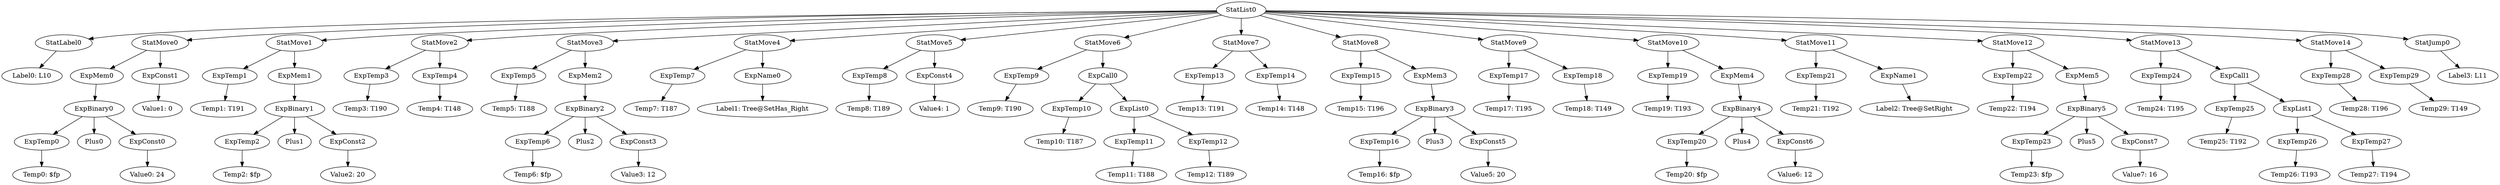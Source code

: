 digraph {
	ordering = out;
	ExpTemp29 -> "Temp29: T149";
	ExpTemp27 -> "Temp27: T194";
	ExpTemp26 -> "Temp26: T193";
	StatJump0 -> "Label3: L11";
	ExpCall1 -> ExpTemp25;
	ExpCall1 -> ExpList1;
	ExpTemp25 -> "Temp25: T192";
	StatMove13 -> ExpTemp24;
	StatMove13 -> ExpCall1;
	ExpTemp24 -> "Temp24: T195";
	ExpConst7 -> "Value7: 16";
	ExpBinary5 -> ExpTemp23;
	ExpBinary5 -> Plus5;
	ExpBinary5 -> ExpConst7;
	StatMove11 -> ExpTemp21;
	StatMove11 -> ExpName1;
	ExpMem4 -> ExpBinary4;
	ExpTemp20 -> "Temp20: $fp";
	StatMove10 -> ExpTemp19;
	StatMove10 -> ExpMem4;
	StatMove9 -> ExpTemp17;
	StatMove9 -> ExpTemp18;
	ExpTemp22 -> "Temp22: T194";
	StatMove3 -> ExpTemp5;
	StatMove3 -> ExpMem2;
	ExpTemp11 -> "Temp11: T188";
	ExpTemp5 -> "Temp5: T188";
	ExpTemp1 -> "Temp1: T191";
	ExpTemp28 -> "Temp28: T196";
	ExpTemp14 -> "Temp14: T148";
	ExpTemp4 -> "Temp4: T148";
	ExpTemp3 -> "Temp3: T190";
	ExpConst3 -> "Value3: 12";
	ExpTemp19 -> "Temp19: T193";
	StatMove2 -> ExpTemp3;
	StatMove2 -> ExpTemp4;
	ExpTemp2 -> "Temp2: $fp";
	ExpTemp10 -> "Temp10: T187";
	ExpTemp23 -> "Temp23: $fp";
	ExpBinary0 -> ExpTemp0;
	ExpBinary0 -> Plus0;
	ExpBinary0 -> ExpConst0;
	ExpTemp7 -> "Temp7: T187";
	ExpTemp0 -> "Temp0: $fp";
	StatList0 -> StatLabel0;
	StatList0 -> StatMove0;
	StatList0 -> StatMove1;
	StatList0 -> StatMove2;
	StatList0 -> StatMove3;
	StatList0 -> StatMove4;
	StatList0 -> StatMove5;
	StatList0 -> StatMove6;
	StatList0 -> StatMove7;
	StatList0 -> StatMove8;
	StatList0 -> StatMove9;
	StatList0 -> StatMove10;
	StatList0 -> StatMove11;
	StatList0 -> StatMove12;
	StatList0 -> StatMove13;
	StatList0 -> StatMove14;
	StatList0 -> StatJump0;
	ExpMem5 -> ExpBinary5;
	ExpBinary2 -> ExpTemp6;
	ExpBinary2 -> Plus2;
	ExpBinary2 -> ExpConst3;
	StatLabel0 -> "Label0: L10";
	ExpConst6 -> "Value6: 12";
	ExpMem1 -> ExpBinary1;
	ExpBinary4 -> ExpTemp20;
	ExpBinary4 -> Plus4;
	ExpBinary4 -> ExpConst6;
	ExpConst0 -> "Value0: 24";
	ExpList1 -> ExpTemp26;
	ExpList1 -> ExpTemp27;
	ExpBinary1 -> ExpTemp2;
	ExpBinary1 -> Plus1;
	ExpBinary1 -> ExpConst2;
	ExpMem0 -> ExpBinary0;
	StatMove4 -> ExpTemp7;
	StatMove4 -> ExpName0;
	StatMove7 -> ExpTemp13;
	StatMove7 -> ExpTemp14;
	ExpConst1 -> "Value1: 0";
	StatMove1 -> ExpTemp1;
	StatMove1 -> ExpMem1;
	ExpTemp18 -> "Temp18: T149";
	ExpTemp8 -> "Temp8: T189";
	ExpTemp12 -> "Temp12: T189";
	ExpMem2 -> ExpBinary2;
	StatMove14 -> ExpTemp28;
	StatMove14 -> ExpTemp29;
	ExpCall0 -> ExpTemp10;
	ExpCall0 -> ExpList0;
	ExpTemp21 -> "Temp21: T192";
	ExpTemp17 -> "Temp17: T195";
	ExpName0 -> "Label1: Tree@SetHas_Right";
	ExpConst4 -> "Value4: 1";
	ExpTemp9 -> "Temp9: T190";
	ExpTemp6 -> "Temp6: $fp";
	StatMove6 -> ExpTemp9;
	StatMove6 -> ExpCall0;
	ExpList0 -> ExpTemp11;
	ExpList0 -> ExpTemp12;
	ExpName1 -> "Label2: Tree@SetRight";
	ExpTemp15 -> "Temp15: T196";
	ExpTemp13 -> "Temp13: T191";
	ExpTemp16 -> "Temp16: $fp";
	StatMove0 -> ExpMem0;
	StatMove0 -> ExpConst1;
	StatMove8 -> ExpTemp15;
	StatMove8 -> ExpMem3;
	StatMove12 -> ExpTemp22;
	StatMove12 -> ExpMem5;
	ExpConst2 -> "Value2: 20";
	ExpBinary3 -> ExpTemp16;
	ExpBinary3 -> Plus3;
	ExpBinary3 -> ExpConst5;
	StatMove5 -> ExpTemp8;
	StatMove5 -> ExpConst4;
	ExpConst5 -> "Value5: 20";
	ExpMem3 -> ExpBinary3;
}

